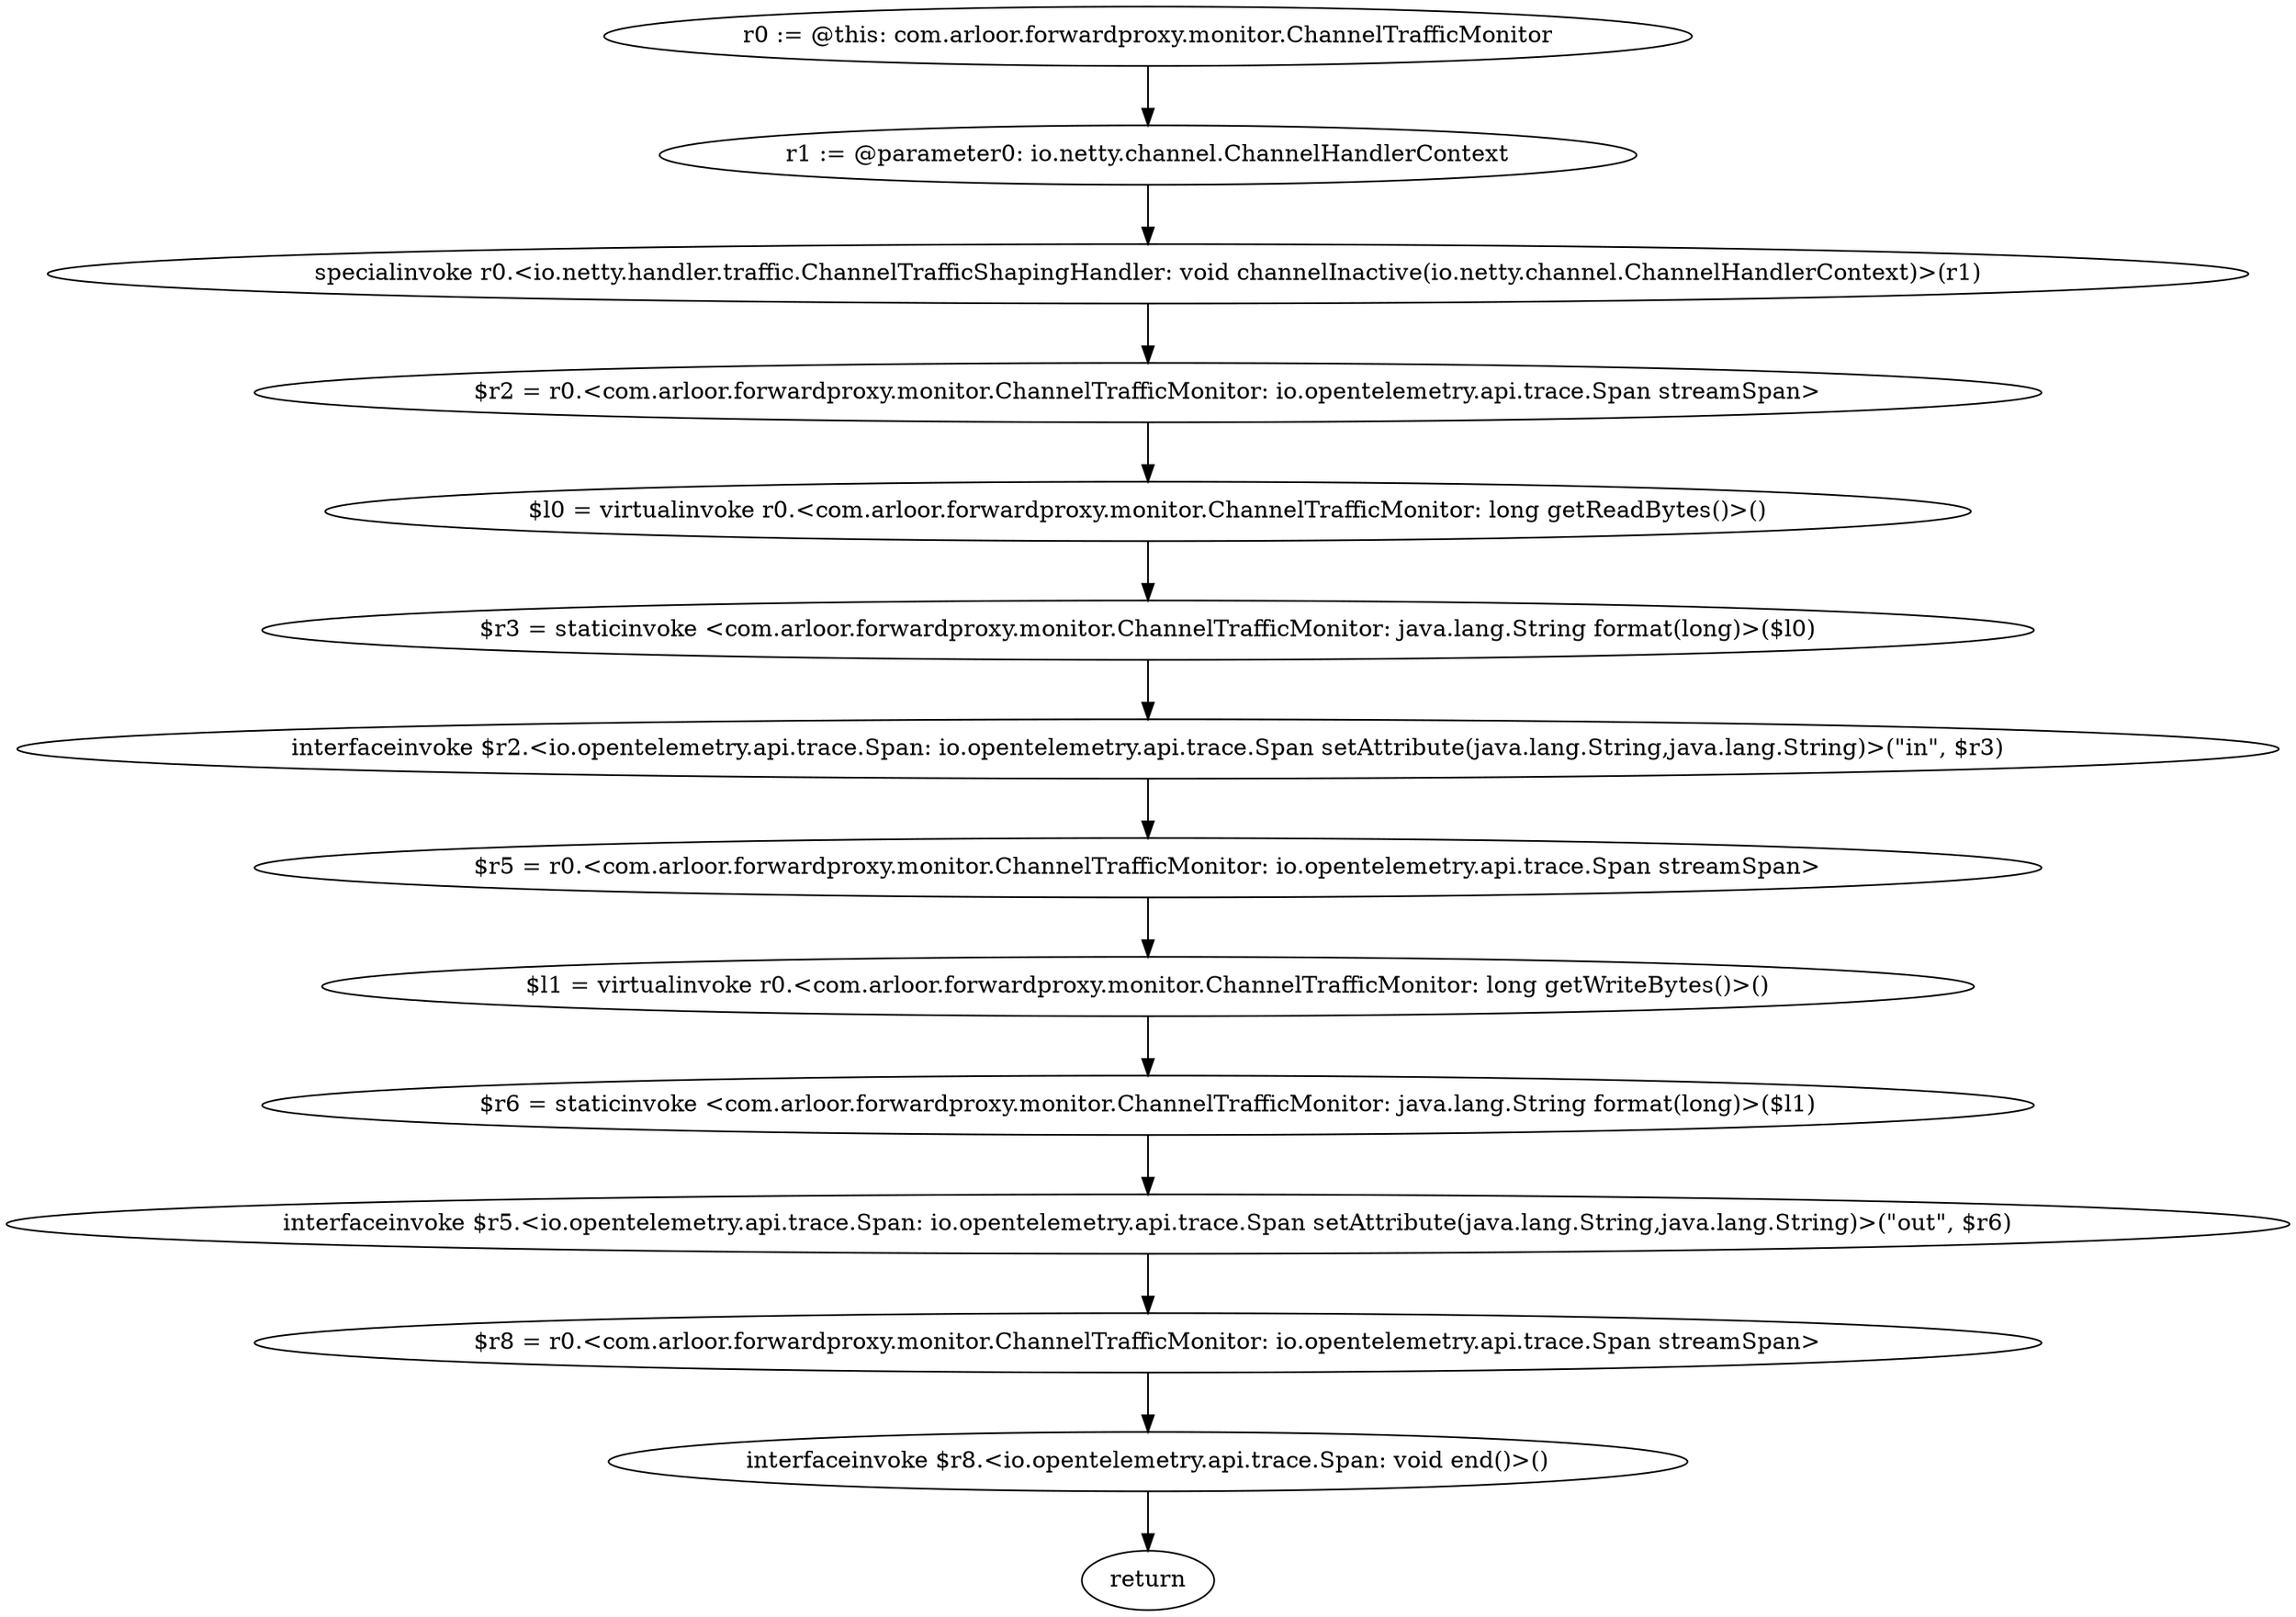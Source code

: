 digraph "unitGraph" {
    "r0 := @this: com.arloor.forwardproxy.monitor.ChannelTrafficMonitor"
    "r1 := @parameter0: io.netty.channel.ChannelHandlerContext"
    "specialinvoke r0.<io.netty.handler.traffic.ChannelTrafficShapingHandler: void channelInactive(io.netty.channel.ChannelHandlerContext)>(r1)"
    "$r2 = r0.<com.arloor.forwardproxy.monitor.ChannelTrafficMonitor: io.opentelemetry.api.trace.Span streamSpan>"
    "$l0 = virtualinvoke r0.<com.arloor.forwardproxy.monitor.ChannelTrafficMonitor: long getReadBytes()>()"
    "$r3 = staticinvoke <com.arloor.forwardproxy.monitor.ChannelTrafficMonitor: java.lang.String format(long)>($l0)"
    "interfaceinvoke $r2.<io.opentelemetry.api.trace.Span: io.opentelemetry.api.trace.Span setAttribute(java.lang.String,java.lang.String)>(\"in\", $r3)"
    "$r5 = r0.<com.arloor.forwardproxy.monitor.ChannelTrafficMonitor: io.opentelemetry.api.trace.Span streamSpan>"
    "$l1 = virtualinvoke r0.<com.arloor.forwardproxy.monitor.ChannelTrafficMonitor: long getWriteBytes()>()"
    "$r6 = staticinvoke <com.arloor.forwardproxy.monitor.ChannelTrafficMonitor: java.lang.String format(long)>($l1)"
    "interfaceinvoke $r5.<io.opentelemetry.api.trace.Span: io.opentelemetry.api.trace.Span setAttribute(java.lang.String,java.lang.String)>(\"out\", $r6)"
    "$r8 = r0.<com.arloor.forwardproxy.monitor.ChannelTrafficMonitor: io.opentelemetry.api.trace.Span streamSpan>"
    "interfaceinvoke $r8.<io.opentelemetry.api.trace.Span: void end()>()"
    "return"
    "r0 := @this: com.arloor.forwardproxy.monitor.ChannelTrafficMonitor"->"r1 := @parameter0: io.netty.channel.ChannelHandlerContext";
    "r1 := @parameter0: io.netty.channel.ChannelHandlerContext"->"specialinvoke r0.<io.netty.handler.traffic.ChannelTrafficShapingHandler: void channelInactive(io.netty.channel.ChannelHandlerContext)>(r1)";
    "specialinvoke r0.<io.netty.handler.traffic.ChannelTrafficShapingHandler: void channelInactive(io.netty.channel.ChannelHandlerContext)>(r1)"->"$r2 = r0.<com.arloor.forwardproxy.monitor.ChannelTrafficMonitor: io.opentelemetry.api.trace.Span streamSpan>";
    "$r2 = r0.<com.arloor.forwardproxy.monitor.ChannelTrafficMonitor: io.opentelemetry.api.trace.Span streamSpan>"->"$l0 = virtualinvoke r0.<com.arloor.forwardproxy.monitor.ChannelTrafficMonitor: long getReadBytes()>()";
    "$l0 = virtualinvoke r0.<com.arloor.forwardproxy.monitor.ChannelTrafficMonitor: long getReadBytes()>()"->"$r3 = staticinvoke <com.arloor.forwardproxy.monitor.ChannelTrafficMonitor: java.lang.String format(long)>($l0)";
    "$r3 = staticinvoke <com.arloor.forwardproxy.monitor.ChannelTrafficMonitor: java.lang.String format(long)>($l0)"->"interfaceinvoke $r2.<io.opentelemetry.api.trace.Span: io.opentelemetry.api.trace.Span setAttribute(java.lang.String,java.lang.String)>(\"in\", $r3)";
    "interfaceinvoke $r2.<io.opentelemetry.api.trace.Span: io.opentelemetry.api.trace.Span setAttribute(java.lang.String,java.lang.String)>(\"in\", $r3)"->"$r5 = r0.<com.arloor.forwardproxy.monitor.ChannelTrafficMonitor: io.opentelemetry.api.trace.Span streamSpan>";
    "$r5 = r0.<com.arloor.forwardproxy.monitor.ChannelTrafficMonitor: io.opentelemetry.api.trace.Span streamSpan>"->"$l1 = virtualinvoke r0.<com.arloor.forwardproxy.monitor.ChannelTrafficMonitor: long getWriteBytes()>()";
    "$l1 = virtualinvoke r0.<com.arloor.forwardproxy.monitor.ChannelTrafficMonitor: long getWriteBytes()>()"->"$r6 = staticinvoke <com.arloor.forwardproxy.monitor.ChannelTrafficMonitor: java.lang.String format(long)>($l1)";
    "$r6 = staticinvoke <com.arloor.forwardproxy.monitor.ChannelTrafficMonitor: java.lang.String format(long)>($l1)"->"interfaceinvoke $r5.<io.opentelemetry.api.trace.Span: io.opentelemetry.api.trace.Span setAttribute(java.lang.String,java.lang.String)>(\"out\", $r6)";
    "interfaceinvoke $r5.<io.opentelemetry.api.trace.Span: io.opentelemetry.api.trace.Span setAttribute(java.lang.String,java.lang.String)>(\"out\", $r6)"->"$r8 = r0.<com.arloor.forwardproxy.monitor.ChannelTrafficMonitor: io.opentelemetry.api.trace.Span streamSpan>";
    "$r8 = r0.<com.arloor.forwardproxy.monitor.ChannelTrafficMonitor: io.opentelemetry.api.trace.Span streamSpan>"->"interfaceinvoke $r8.<io.opentelemetry.api.trace.Span: void end()>()";
    "interfaceinvoke $r8.<io.opentelemetry.api.trace.Span: void end()>()"->"return";
}
